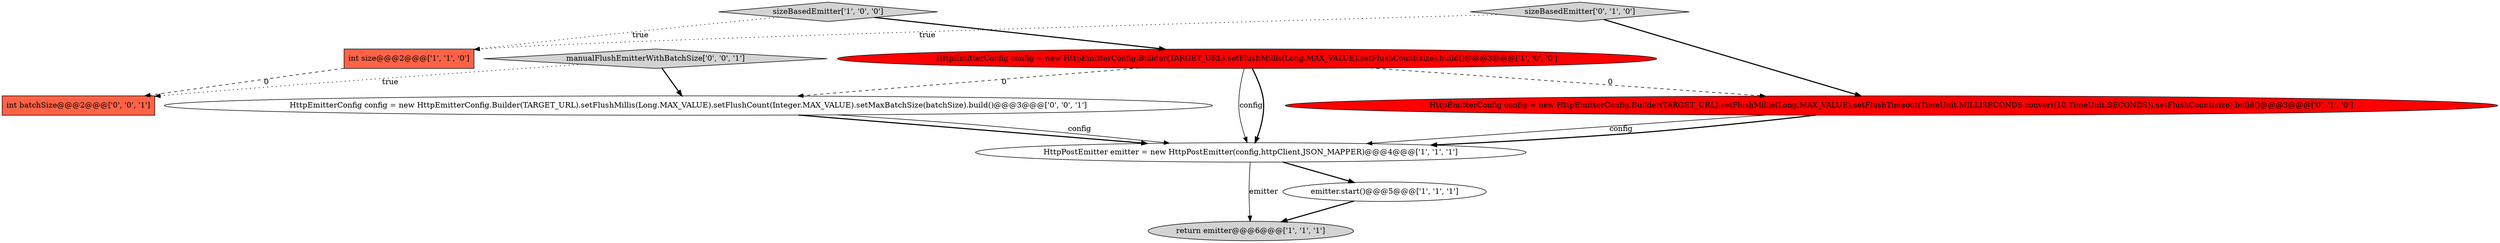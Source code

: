 digraph {
5 [style = filled, label = "return emitter@@@6@@@['1', '1', '1']", fillcolor = lightgray, shape = ellipse image = "AAA0AAABBB1BBB"];
0 [style = filled, label = "sizeBasedEmitter['1', '0', '0']", fillcolor = lightgray, shape = diamond image = "AAA0AAABBB1BBB"];
2 [style = filled, label = "HttpEmitterConfig config = new HttpEmitterConfig.Builder(TARGET_URL).setFlushMillis(Long.MAX_VALUE).setFlushCount(size).build()@@@3@@@['1', '0', '0']", fillcolor = red, shape = ellipse image = "AAA1AAABBB1BBB"];
10 [style = filled, label = "HttpEmitterConfig config = new HttpEmitterConfig.Builder(TARGET_URL).setFlushMillis(Long.MAX_VALUE).setFlushCount(Integer.MAX_VALUE).setMaxBatchSize(batchSize).build()@@@3@@@['0', '0', '1']", fillcolor = white, shape = ellipse image = "AAA0AAABBB3BBB"];
6 [style = filled, label = "sizeBasedEmitter['0', '1', '0']", fillcolor = lightgray, shape = diamond image = "AAA0AAABBB2BBB"];
8 [style = filled, label = "int batchSize@@@2@@@['0', '0', '1']", fillcolor = tomato, shape = box image = "AAA0AAABBB3BBB"];
7 [style = filled, label = "HttpEmitterConfig config = new HttpEmitterConfig.Builder(TARGET_URL).setFlushMillis(Long.MAX_VALUE).setFlushTimeout(TimeUnit.MILLISECONDS.convert(10,TimeUnit.SECONDS)).setFlushCount(size).build()@@@3@@@['0', '1', '0']", fillcolor = red, shape = ellipse image = "AAA1AAABBB2BBB"];
1 [style = filled, label = "HttpPostEmitter emitter = new HttpPostEmitter(config,httpClient,JSON_MAPPER)@@@4@@@['1', '1', '1']", fillcolor = white, shape = ellipse image = "AAA0AAABBB1BBB"];
9 [style = filled, label = "manualFlushEmitterWithBatchSize['0', '0', '1']", fillcolor = lightgray, shape = diamond image = "AAA0AAABBB3BBB"];
3 [style = filled, label = "emitter.start()@@@5@@@['1', '1', '1']", fillcolor = white, shape = ellipse image = "AAA0AAABBB1BBB"];
4 [style = filled, label = "int size@@@2@@@['1', '1', '0']", fillcolor = tomato, shape = box image = "AAA0AAABBB1BBB"];
1->3 [style = bold, label=""];
3->5 [style = bold, label=""];
7->1 [style = solid, label="config"];
7->1 [style = bold, label=""];
4->8 [style = dashed, label="0"];
9->10 [style = bold, label=""];
6->7 [style = bold, label=""];
6->4 [style = dotted, label="true"];
1->5 [style = solid, label="emitter"];
10->1 [style = bold, label=""];
2->7 [style = dashed, label="0"];
2->1 [style = solid, label="config"];
0->4 [style = dotted, label="true"];
2->1 [style = bold, label=""];
10->1 [style = solid, label="config"];
2->10 [style = dashed, label="0"];
0->2 [style = bold, label=""];
9->8 [style = dotted, label="true"];
}
